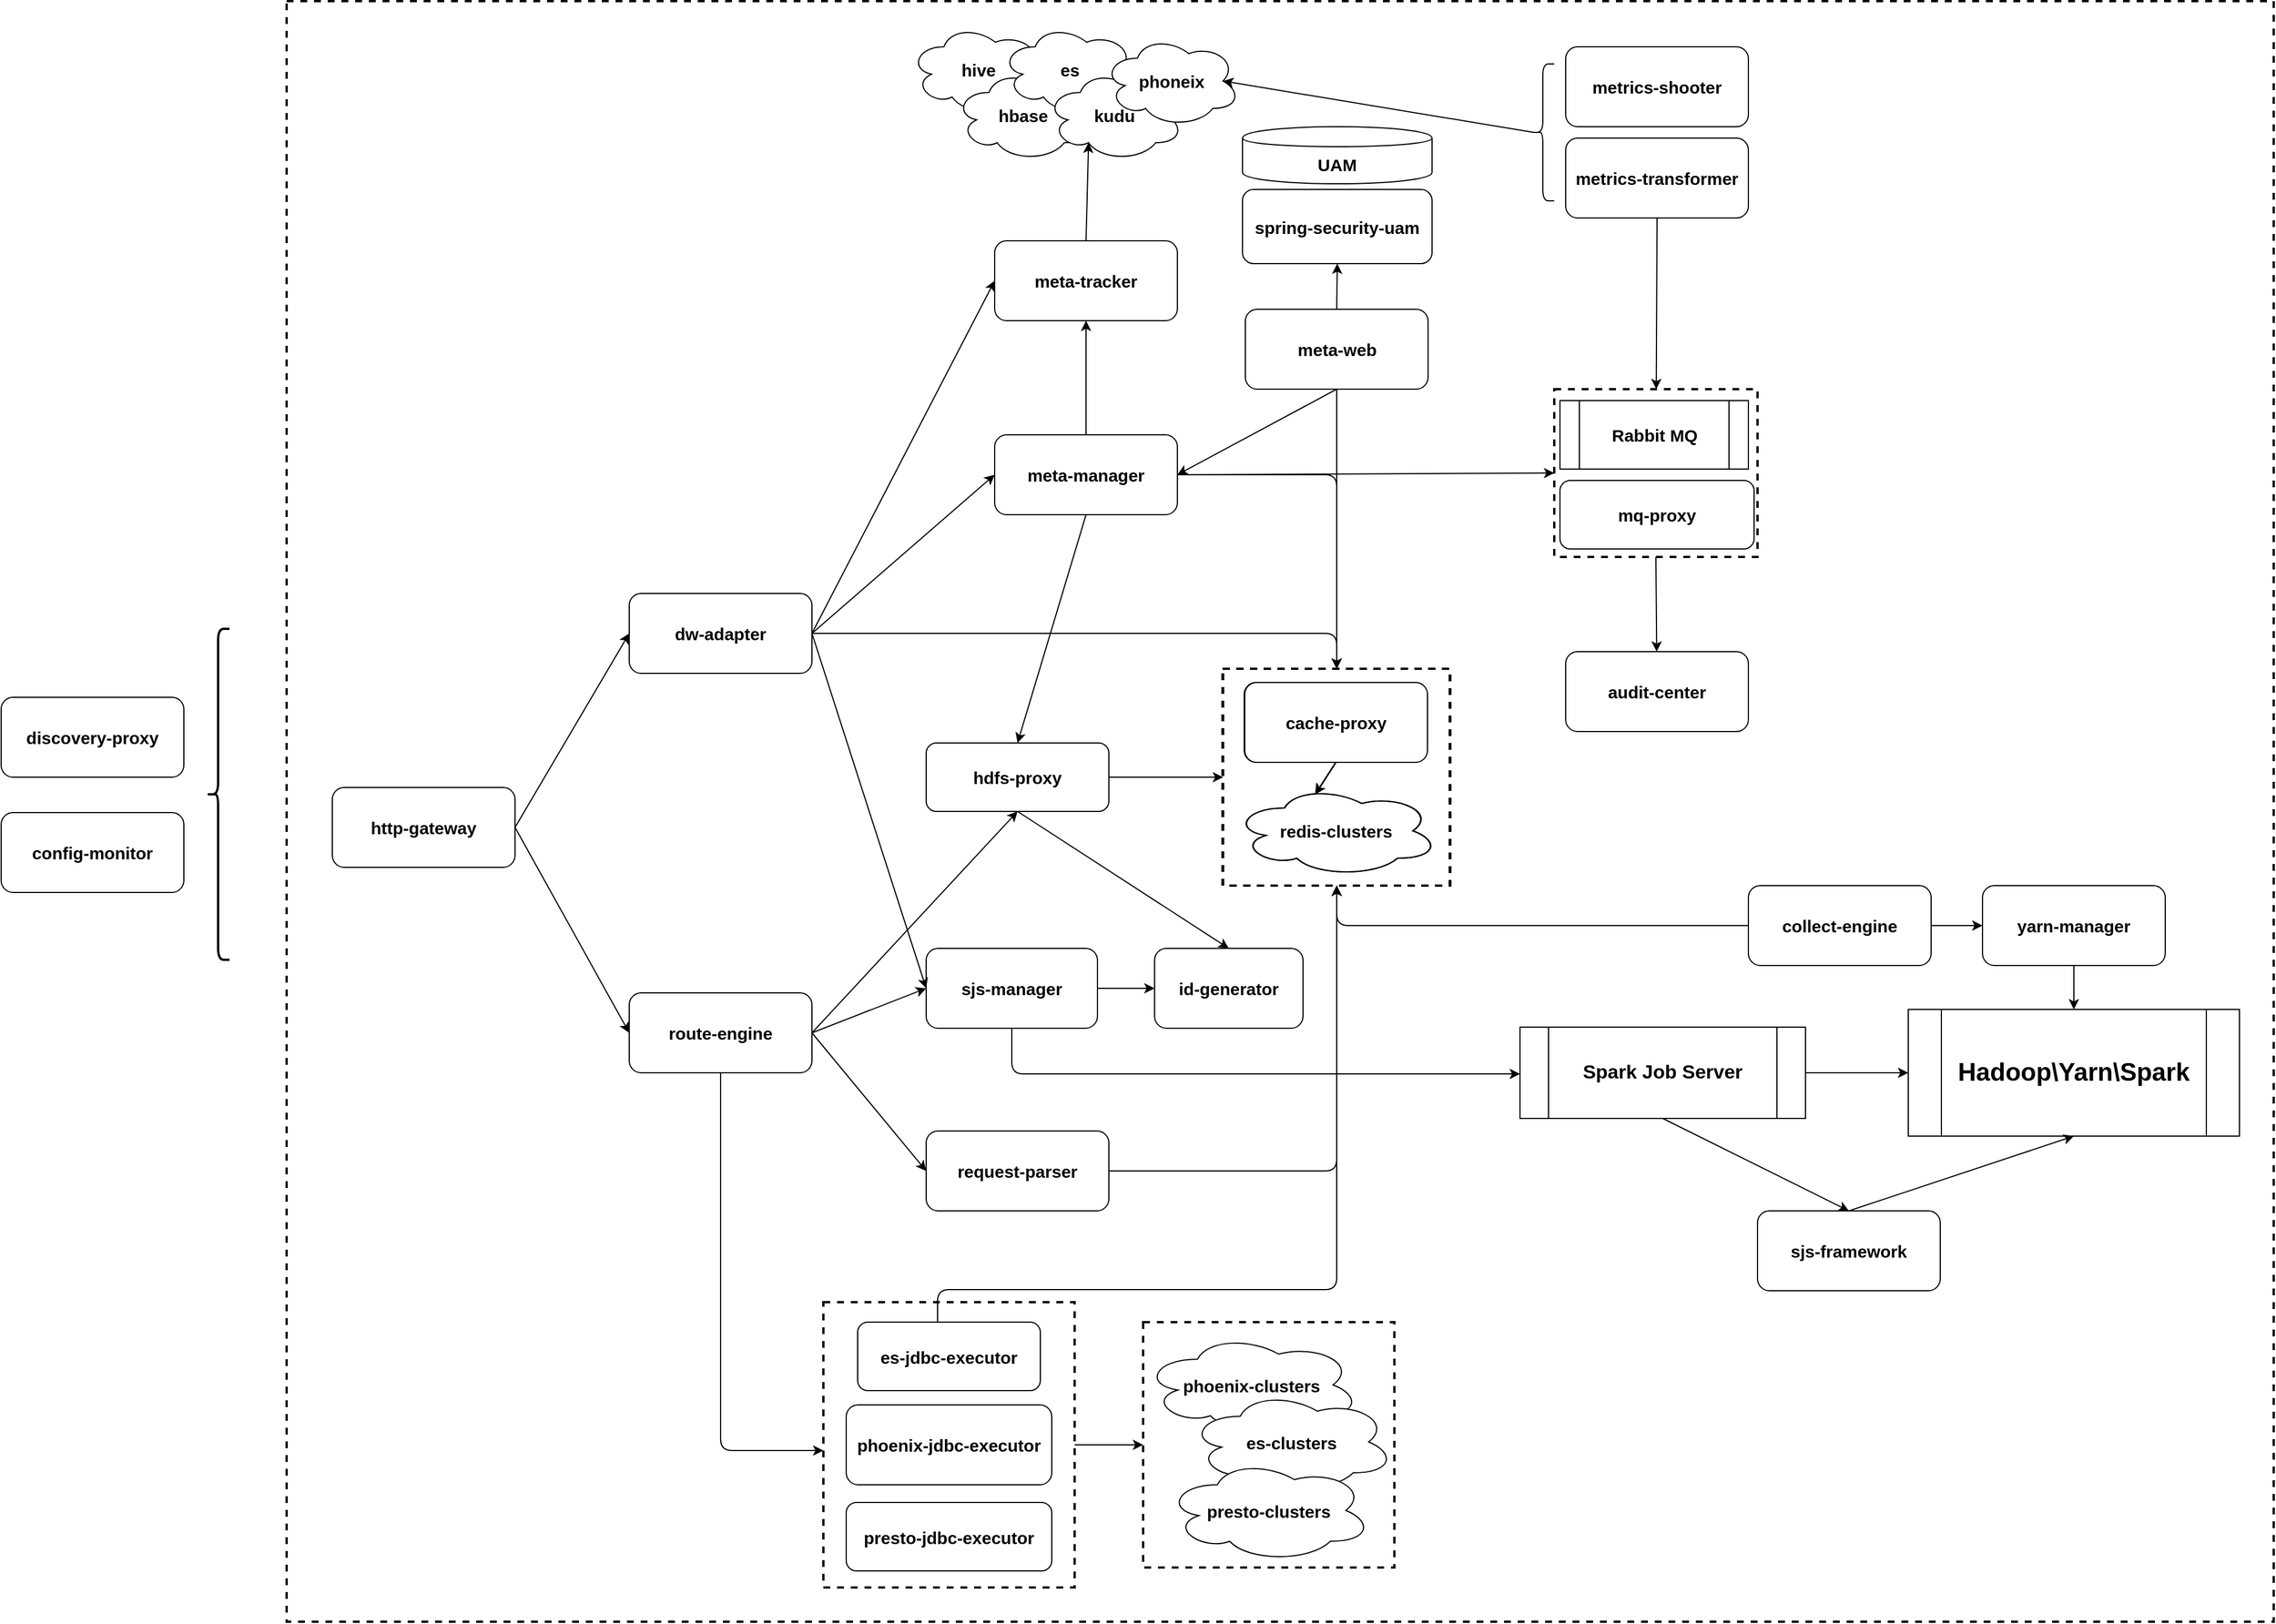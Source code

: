 <mxfile version="12.3.1" type="github" pages="1">
  <diagram id="PYrhTQeQlfIABqhHuDHg" name="第 1 页">
    <mxGraphModel dx="2370" dy="1287" grid="1" gridSize="10" guides="1" tooltips="1" connect="1" arrows="1" fold="1" page="1" pageScale="1" pageWidth="3000" pageHeight="2000" math="0" shadow="0">
      <root>
        <mxCell id="0"/>
        <mxCell id="1" parent="0"/>
        <mxCell id="rgw8zif3fMwUPYTsho88-86" value="" style="rounded=0;whiteSpace=wrap;html=1;strokeWidth=2;fillColor=none;dashed=1;" vertex="1" parent="1">
          <mxGeometry x="330" y="160" width="1740" height="1420" as="geometry"/>
        </mxCell>
        <mxCell id="rgw8zif3fMwUPYTsho88-25" value="" style="rounded=0;whiteSpace=wrap;html=1;strokeWidth=2;fillColor=none;dashed=1;" vertex="1" parent="1">
          <mxGeometry x="1150" y="745" width="199" height="190" as="geometry"/>
        </mxCell>
        <mxCell id="rgw8zif3fMwUPYTsho88-80" value="" style="group" vertex="1" connectable="0" parent="1">
          <mxGeometry x="1149.5" y="745" width="199" height="190" as="geometry"/>
        </mxCell>
        <mxCell id="rgw8zif3fMwUPYTsho88-81" value="" style="group" vertex="1" connectable="0" parent="rgw8zif3fMwUPYTsho88-80">
          <mxGeometry x="9" y="12" width="180" height="170" as="geometry"/>
        </mxCell>
        <mxCell id="rgw8zif3fMwUPYTsho88-82" value="&lt;h3&gt;&lt;span style=&quot;font-size: 15px&quot;&gt;cache-proxy&lt;/span&gt;&lt;/h3&gt;" style="rounded=1;whiteSpace=wrap;html=1;" vertex="1" parent="rgw8zif3fMwUPYTsho88-81">
          <mxGeometry x="10" width="160" height="70" as="geometry"/>
        </mxCell>
        <mxCell id="rgw8zif3fMwUPYTsho88-83" value="&lt;font style=&quot;font-size: 15px&quot;&gt;&lt;b&gt;redis-clusters&lt;/b&gt;&lt;/font&gt;" style="ellipse;shape=cloud;whiteSpace=wrap;html=1;strokeWidth=1;fillColor=none;" vertex="1" parent="rgw8zif3fMwUPYTsho88-81">
          <mxGeometry y="90" width="180" height="80" as="geometry"/>
        </mxCell>
        <mxCell id="rgw8zif3fMwUPYTsho88-84" value="" style="endArrow=classic;html=1;exitX=0.5;exitY=1;exitDx=0;exitDy=0;entryX=0.4;entryY=0.1;entryDx=0;entryDy=0;entryPerimeter=0;" edge="1" parent="rgw8zif3fMwUPYTsho88-81" source="rgw8zif3fMwUPYTsho88-82" target="rgw8zif3fMwUPYTsho88-83">
          <mxGeometry width="50" height="50" relative="1" as="geometry">
            <mxPoint x="240" y="120" as="sourcePoint"/>
            <mxPoint x="290" y="70" as="targetPoint"/>
          </mxGeometry>
        </mxCell>
        <mxCell id="rgw8zif3fMwUPYTsho88-85" value="" style="rounded=0;whiteSpace=wrap;html=1;strokeWidth=2;fillColor=none;dashed=1;" vertex="1" parent="rgw8zif3fMwUPYTsho88-80">
          <mxGeometry width="199" height="190" as="geometry"/>
        </mxCell>
        <mxCell id="SC0ZEZG3hTBKobqkoywg-1" value="&lt;h3&gt;&lt;font style=&quot;font-size: 15px&quot;&gt;http-gateway&lt;/font&gt;&lt;/h3&gt;" style="rounded=1;whiteSpace=wrap;html=1;" parent="1" vertex="1">
          <mxGeometry x="370" y="849" width="160" height="70" as="geometry"/>
        </mxCell>
        <mxCell id="SC0ZEZG3hTBKobqkoywg-2" value="&lt;h3&gt;&lt;font style=&quot;font-size: 15px&quot;&gt;route-engine&lt;/font&gt;&lt;/h3&gt;" style="rounded=1;whiteSpace=wrap;html=1;" parent="1" vertex="1">
          <mxGeometry x="630" y="1029" width="160" height="70" as="geometry"/>
        </mxCell>
        <mxCell id="SC0ZEZG3hTBKobqkoywg-3" value="&lt;h3&gt;&lt;font style=&quot;font-size: 15px&quot;&gt;dw-adapter&lt;/font&gt;&lt;/h3&gt;" style="rounded=1;whiteSpace=wrap;html=1;" parent="1" vertex="1">
          <mxGeometry x="630" y="679" width="160" height="70" as="geometry"/>
        </mxCell>
        <mxCell id="rgw8zif3fMwUPYTsho88-1" value="" style="endArrow=classic;html=1;exitX=1;exitY=0.5;exitDx=0;exitDy=0;entryX=0;entryY=0.5;entryDx=0;entryDy=0;" edge="1" parent="1" source="SC0ZEZG3hTBKobqkoywg-1" target="SC0ZEZG3hTBKobqkoywg-3">
          <mxGeometry width="50" height="50" relative="1" as="geometry">
            <mxPoint x="620" y="979" as="sourcePoint"/>
            <mxPoint x="670" y="929" as="targetPoint"/>
          </mxGeometry>
        </mxCell>
        <mxCell id="rgw8zif3fMwUPYTsho88-2" value="" style="endArrow=classic;html=1;exitX=1;exitY=0.5;exitDx=0;exitDy=0;entryX=0;entryY=0.5;entryDx=0;entryDy=0;" edge="1" parent="1" source="SC0ZEZG3hTBKobqkoywg-1" target="SC0ZEZG3hTBKobqkoywg-2">
          <mxGeometry width="50" height="50" relative="1" as="geometry">
            <mxPoint x="680" y="1009" as="sourcePoint"/>
            <mxPoint x="730" y="959" as="targetPoint"/>
          </mxGeometry>
        </mxCell>
        <mxCell id="rgw8zif3fMwUPYTsho88-10" value="" style="edgeStyle=elbowEdgeStyle;elbow=horizontal;endArrow=classic;html=1;exitX=0.5;exitY=1;exitDx=0;exitDy=0;" edge="1" parent="1" source="SC0ZEZG3hTBKobqkoywg-2" target="rgw8zif3fMwUPYTsho88-6">
          <mxGeometry width="50" height="50" relative="1" as="geometry">
            <mxPoint x="640" y="1299" as="sourcePoint"/>
            <mxPoint x="690" y="1249" as="targetPoint"/>
            <Array as="points">
              <mxPoint x="710" y="1430"/>
              <mxPoint x="710" y="1234"/>
            </Array>
          </mxGeometry>
        </mxCell>
        <mxCell id="rgw8zif3fMwUPYTsho88-17" value="" style="group" vertex="1" connectable="0" parent="1">
          <mxGeometry x="1080" y="1317.5" width="220" height="215" as="geometry"/>
        </mxCell>
        <mxCell id="rgw8zif3fMwUPYTsho88-14" value="" style="group" vertex="1" connectable="0" parent="rgw8zif3fMwUPYTsho88-17">
          <mxGeometry y="10" width="220" height="200" as="geometry"/>
        </mxCell>
        <mxCell id="rgw8zif3fMwUPYTsho88-11" value="&lt;font style=&quot;font-size: 15px&quot;&gt;&lt;b&gt;phoenix-clusters&lt;/b&gt;&lt;/font&gt;" style="ellipse;shape=cloud;whiteSpace=wrap;html=1;strokeWidth=1;fillColor=none;" vertex="1" parent="rgw8zif3fMwUPYTsho88-14">
          <mxGeometry width="190" height="90" as="geometry"/>
        </mxCell>
        <mxCell id="rgw8zif3fMwUPYTsho88-12" value="&lt;font style=&quot;font-size: 15px&quot;&gt;&lt;b&gt;es-clusters&lt;/b&gt;&lt;/font&gt;" style="ellipse;shape=cloud;whiteSpace=wrap;html=1;strokeWidth=1;" vertex="1" parent="rgw8zif3fMwUPYTsho88-14">
          <mxGeometry x="40" y="50" width="180" height="90" as="geometry"/>
        </mxCell>
        <mxCell id="rgw8zif3fMwUPYTsho88-13" value="&lt;font style=&quot;font-size: 15px&quot;&gt;&lt;b&gt;presto-clusters&lt;/b&gt;&lt;/font&gt;" style="ellipse;shape=cloud;whiteSpace=wrap;html=1;strokeWidth=1;" vertex="1" parent="rgw8zif3fMwUPYTsho88-14">
          <mxGeometry x="20" y="110" width="180" height="90" as="geometry"/>
        </mxCell>
        <mxCell id="rgw8zif3fMwUPYTsho88-16" value="" style="rounded=0;whiteSpace=wrap;html=1;strokeWidth=2;fillColor=none;dashed=1;" vertex="1" parent="rgw8zif3fMwUPYTsho88-17">
          <mxGeometry width="220" height="215" as="geometry"/>
        </mxCell>
        <mxCell id="rgw8zif3fMwUPYTsho88-18" value="" style="endArrow=classic;html=1;exitX=1;exitY=0.5;exitDx=0;exitDy=0;entryX=0;entryY=0.5;entryDx=0;entryDy=0;" edge="1" parent="1" source="rgw8zif3fMwUPYTsho88-6" target="rgw8zif3fMwUPYTsho88-16">
          <mxGeometry width="50" height="50" relative="1" as="geometry">
            <mxPoint x="1040" y="1450.5" as="sourcePoint"/>
            <mxPoint x="1090" y="1400.5" as="targetPoint"/>
          </mxGeometry>
        </mxCell>
        <mxCell id="rgw8zif3fMwUPYTsho88-27" value="&lt;h3&gt;&lt;font style=&quot;font-size: 15px&quot;&gt;request-parser&lt;/font&gt;&lt;/h3&gt;" style="rounded=1;whiteSpace=wrap;html=1;" vertex="1" parent="1">
          <mxGeometry x="890" y="1150" width="160" height="70" as="geometry"/>
        </mxCell>
        <mxCell id="rgw8zif3fMwUPYTsho88-28" value="" style="group" vertex="1" connectable="0" parent="1">
          <mxGeometry x="800" y="1300" width="220" height="250" as="geometry"/>
        </mxCell>
        <mxCell id="rgw8zif3fMwUPYTsho88-6" value="" style="rounded=0;whiteSpace=wrap;html=1;fillColor=none;dashed=1;strokeWidth=2;" vertex="1" parent="rgw8zif3fMwUPYTsho88-28">
          <mxGeometry width="220" height="250" as="geometry"/>
        </mxCell>
        <mxCell id="rgw8zif3fMwUPYTsho88-3" value="&lt;h3&gt;&lt;font style=&quot;font-size: 15px&quot;&gt;es-jdbc-executor&lt;/font&gt;&lt;/h3&gt;" style="rounded=1;whiteSpace=wrap;html=1;" vertex="1" parent="rgw8zif3fMwUPYTsho88-28">
          <mxGeometry x="30" y="17.5" width="160" height="60" as="geometry"/>
        </mxCell>
        <mxCell id="rgw8zif3fMwUPYTsho88-4" value="&lt;h3&gt;&lt;font style=&quot;font-size: 15px&quot;&gt;phoenix-jdbc-executor&lt;/font&gt;&lt;/h3&gt;" style="rounded=1;whiteSpace=wrap;html=1;" vertex="1" parent="rgw8zif3fMwUPYTsho88-28">
          <mxGeometry x="20" y="90" width="180" height="70" as="geometry"/>
        </mxCell>
        <mxCell id="rgw8zif3fMwUPYTsho88-5" value="&lt;h3&gt;&lt;font style=&quot;font-size: 15px&quot;&gt;presto-jdbc-executor&lt;/font&gt;&lt;/h3&gt;" style="rounded=1;whiteSpace=wrap;html=1;" vertex="1" parent="rgw8zif3fMwUPYTsho88-28">
          <mxGeometry x="20" y="175.5" width="180" height="60" as="geometry"/>
        </mxCell>
        <mxCell id="rgw8zif3fMwUPYTsho88-30" value="" style="edgeStyle=elbowEdgeStyle;elbow=vertical;endArrow=classic;html=1;entryX=0.5;entryY=1;entryDx=0;entryDy=0;" edge="1" parent="1" source="rgw8zif3fMwUPYTsho88-3" target="rgw8zif3fMwUPYTsho88-25">
          <mxGeometry width="50" height="50" relative="1" as="geometry">
            <mxPoint x="930" y="1379" as="sourcePoint"/>
            <mxPoint x="980" y="1329" as="targetPoint"/>
            <Array as="points">
              <mxPoint x="900" y="1289"/>
            </Array>
          </mxGeometry>
        </mxCell>
        <mxCell id="rgw8zif3fMwUPYTsho88-32" value="" style="endArrow=classic;html=1;exitX=1;exitY=0.5;exitDx=0;exitDy=0;entryX=0;entryY=0.5;entryDx=0;entryDy=0;" edge="1" parent="1" source="SC0ZEZG3hTBKobqkoywg-2" target="rgw8zif3fMwUPYTsho88-27">
          <mxGeometry width="50" height="50" relative="1" as="geometry">
            <mxPoint x="820" y="1089" as="sourcePoint"/>
            <mxPoint x="930" y="999" as="targetPoint"/>
          </mxGeometry>
        </mxCell>
        <mxCell id="rgw8zif3fMwUPYTsho88-33" value="&lt;span style=&quot;font-size: 15px&quot;&gt;&lt;b&gt;sjs-manager&lt;/b&gt;&lt;/span&gt;" style="rounded=1;whiteSpace=wrap;html=1;" vertex="1" parent="1">
          <mxGeometry x="890" y="990" width="150" height="70" as="geometry"/>
        </mxCell>
        <mxCell id="rgw8zif3fMwUPYTsho88-34" value="" style="endArrow=classic;html=1;exitX=1;exitY=0.5;exitDx=0;exitDy=0;entryX=0;entryY=0.5;entryDx=0;entryDy=0;" edge="1" parent="1" source="SC0ZEZG3hTBKobqkoywg-2" target="rgw8zif3fMwUPYTsho88-33">
          <mxGeometry width="50" height="50" relative="1" as="geometry">
            <mxPoint x="810" y="999" as="sourcePoint"/>
            <mxPoint x="860" y="949" as="targetPoint"/>
          </mxGeometry>
        </mxCell>
        <mxCell id="rgw8zif3fMwUPYTsho88-35" value="" style="endArrow=classic;html=1;exitX=1;exitY=0.5;exitDx=0;exitDy=0;entryX=0;entryY=0.5;entryDx=0;entryDy=0;" edge="1" parent="1" source="SC0ZEZG3hTBKobqkoywg-3" target="rgw8zif3fMwUPYTsho88-33">
          <mxGeometry width="50" height="50" relative="1" as="geometry">
            <mxPoint x="890" y="779" as="sourcePoint"/>
            <mxPoint x="940" y="729" as="targetPoint"/>
          </mxGeometry>
        </mxCell>
        <mxCell id="rgw8zif3fMwUPYTsho88-36" value="" style="edgeStyle=segmentEdgeStyle;endArrow=classic;html=1;exitX=1;exitY=0.5;exitDx=0;exitDy=0;entryX=0.5;entryY=1;entryDx=0;entryDy=0;" edge="1" parent="1" source="rgw8zif3fMwUPYTsho88-27" target="rgw8zif3fMwUPYTsho88-25">
          <mxGeometry width="50" height="50" relative="1" as="geometry">
            <mxPoint x="1040" y="1079" as="sourcePoint"/>
            <mxPoint x="1090" y="1029" as="targetPoint"/>
          </mxGeometry>
        </mxCell>
        <mxCell id="rgw8zif3fMwUPYTsho88-37" value="&lt;span style=&quot;font-size: 15px&quot;&gt;&lt;b&gt;meta-manager&lt;/b&gt;&lt;/span&gt;" style="rounded=1;whiteSpace=wrap;html=1;" vertex="1" parent="1">
          <mxGeometry x="950" y="540" width="160" height="70" as="geometry"/>
        </mxCell>
        <mxCell id="rgw8zif3fMwUPYTsho88-38" value="&lt;span style=&quot;font-size: 15px&quot;&gt;&lt;b&gt;meta-tracker&lt;/b&gt;&lt;/span&gt;" style="rounded=1;whiteSpace=wrap;html=1;" vertex="1" parent="1">
          <mxGeometry x="950" y="370" width="160" height="70" as="geometry"/>
        </mxCell>
        <mxCell id="rgw8zif3fMwUPYTsho88-39" value="" style="edgeStyle=segmentEdgeStyle;endArrow=classic;html=1;exitX=1;exitY=0.5;exitDx=0;exitDy=0;entryX=0.5;entryY=0;entryDx=0;entryDy=0;" edge="1" parent="1" source="rgw8zif3fMwUPYTsho88-37" target="rgw8zif3fMwUPYTsho88-25">
          <mxGeometry width="50" height="50" relative="1" as="geometry">
            <mxPoint x="1250" y="690" as="sourcePoint"/>
            <mxPoint x="1300" y="640" as="targetPoint"/>
          </mxGeometry>
        </mxCell>
        <mxCell id="rgw8zif3fMwUPYTsho88-40" value="" style="endArrow=classic;html=1;exitX=0.5;exitY=0;exitDx=0;exitDy=0;entryX=0.5;entryY=1;entryDx=0;entryDy=0;" edge="1" parent="1" source="rgw8zif3fMwUPYTsho88-37" target="rgw8zif3fMwUPYTsho88-38">
          <mxGeometry width="50" height="50" relative="1" as="geometry">
            <mxPoint x="1100" y="520" as="sourcePoint"/>
            <mxPoint x="1150" y="470" as="targetPoint"/>
          </mxGeometry>
        </mxCell>
        <mxCell id="rgw8zif3fMwUPYTsho88-41" value="" style="endArrow=classic;html=1;exitX=1;exitY=0.5;exitDx=0;exitDy=0;entryX=0;entryY=0.5;entryDx=0;entryDy=0;" edge="1" parent="1" source="SC0ZEZG3hTBKobqkoywg-3" target="rgw8zif3fMwUPYTsho88-37">
          <mxGeometry width="50" height="50" relative="1" as="geometry">
            <mxPoint x="840" y="720" as="sourcePoint"/>
            <mxPoint x="890" y="670" as="targetPoint"/>
          </mxGeometry>
        </mxCell>
        <mxCell id="rgw8zif3fMwUPYTsho88-42" value="" style="endArrow=classic;html=1;exitX=1;exitY=0.5;exitDx=0;exitDy=0;entryX=0;entryY=0.5;entryDx=0;entryDy=0;" edge="1" parent="1" source="SC0ZEZG3hTBKobqkoywg-3" target="rgw8zif3fMwUPYTsho88-38">
          <mxGeometry width="50" height="50" relative="1" as="geometry">
            <mxPoint x="750" y="639" as="sourcePoint"/>
            <mxPoint x="910" y="500" as="targetPoint"/>
          </mxGeometry>
        </mxCell>
        <mxCell id="rgw8zif3fMwUPYTsho88-43" value="" style="edgeStyle=segmentEdgeStyle;endArrow=classic;html=1;exitX=1;exitY=0.5;exitDx=0;exitDy=0;entryX=0.5;entryY=0;entryDx=0;entryDy=0;" edge="1" parent="1" source="SC0ZEZG3hTBKobqkoywg-3" target="rgw8zif3fMwUPYTsho88-25">
          <mxGeometry width="50" height="50" relative="1" as="geometry">
            <mxPoint x="1010" y="770" as="sourcePoint"/>
            <mxPoint x="1240" y="770" as="targetPoint"/>
          </mxGeometry>
        </mxCell>
        <mxCell id="rgw8zif3fMwUPYTsho88-49" value="" style="group" vertex="1" connectable="0" parent="1">
          <mxGeometry x="875.5" y="180" width="289.5" height="120" as="geometry"/>
        </mxCell>
        <mxCell id="rgw8zif3fMwUPYTsho88-44" value="&lt;font style=&quot;font-size: 15px&quot;&gt;&lt;b&gt;hive&lt;/b&gt;&lt;/font&gt;" style="ellipse;shape=cloud;whiteSpace=wrap;html=1;strokeWidth=1;fillColor=none;" vertex="1" parent="rgw8zif3fMwUPYTsho88-49">
          <mxGeometry width="120" height="80" as="geometry"/>
        </mxCell>
        <mxCell id="rgw8zif3fMwUPYTsho88-45" value="&lt;font style=&quot;font-size: 15px&quot;&gt;&lt;b&gt;hbase&lt;/b&gt;&lt;/font&gt;" style="ellipse;shape=cloud;whiteSpace=wrap;html=1;strokeWidth=1;" vertex="1" parent="rgw8zif3fMwUPYTsho88-49">
          <mxGeometry x="39.5" y="40" width="120" height="80" as="geometry"/>
        </mxCell>
        <mxCell id="rgw8zif3fMwUPYTsho88-46" value="&lt;font style=&quot;font-size: 15px&quot;&gt;&lt;b&gt;es&lt;/b&gt;&lt;/font&gt;" style="ellipse;shape=cloud;whiteSpace=wrap;html=1;strokeWidth=1;" vertex="1" parent="rgw8zif3fMwUPYTsho88-49">
          <mxGeometry x="80" width="120" height="80" as="geometry"/>
        </mxCell>
        <mxCell id="rgw8zif3fMwUPYTsho88-47" value="&lt;font style=&quot;font-size: 15px&quot;&gt;&lt;b&gt;kudu&lt;/b&gt;&lt;/font&gt;" style="ellipse;shape=cloud;whiteSpace=wrap;html=1;strokeWidth=1;" vertex="1" parent="rgw8zif3fMwUPYTsho88-49">
          <mxGeometry x="119.5" y="40" width="120" height="80" as="geometry"/>
        </mxCell>
        <mxCell id="rgw8zif3fMwUPYTsho88-48" value="&lt;font style=&quot;font-size: 15px&quot;&gt;&lt;b&gt;phoneix&lt;br&gt;&lt;/b&gt;&lt;/font&gt;" style="ellipse;shape=cloud;whiteSpace=wrap;html=1;strokeWidth=1;" vertex="1" parent="rgw8zif3fMwUPYTsho88-49">
          <mxGeometry x="169.5" y="10" width="120" height="80" as="geometry"/>
        </mxCell>
        <mxCell id="rgw8zif3fMwUPYTsho88-50" value="" style="endArrow=classic;html=1;exitX=0.5;exitY=0;exitDx=0;exitDy=0;entryX=0.31;entryY=0.8;entryDx=0;entryDy=0;entryPerimeter=0;" edge="1" parent="1" source="rgw8zif3fMwUPYTsho88-38" target="rgw8zif3fMwUPYTsho88-47">
          <mxGeometry width="50" height="50" relative="1" as="geometry">
            <mxPoint x="1110" y="370" as="sourcePoint"/>
            <mxPoint x="1160" y="320" as="targetPoint"/>
          </mxGeometry>
        </mxCell>
        <mxCell id="rgw8zif3fMwUPYTsho88-51" value="&lt;b&gt;&lt;font style=&quot;font-size: 15px&quot;&gt;hdfs-proxy&lt;/font&gt;&lt;/b&gt;" style="rounded=1;whiteSpace=wrap;html=1;strokeWidth=1;fillColor=none;" vertex="1" parent="1">
          <mxGeometry x="890" y="810" width="160" height="60" as="geometry"/>
        </mxCell>
        <mxCell id="rgw8zif3fMwUPYTsho88-53" value="" style="endArrow=classic;html=1;exitX=1;exitY=0.5;exitDx=0;exitDy=0;entryX=0.5;entryY=1;entryDx=0;entryDy=0;" edge="1" parent="1" source="SC0ZEZG3hTBKobqkoywg-2" target="rgw8zif3fMwUPYTsho88-51">
          <mxGeometry width="50" height="50" relative="1" as="geometry">
            <mxPoint x="780" y="1000" as="sourcePoint"/>
            <mxPoint x="830" y="950" as="targetPoint"/>
          </mxGeometry>
        </mxCell>
        <mxCell id="rgw8zif3fMwUPYTsho88-54" value="" style="endArrow=classic;html=1;exitX=0.5;exitY=1;exitDx=0;exitDy=0;entryX=0.5;entryY=0;entryDx=0;entryDy=0;" edge="1" parent="1" source="rgw8zif3fMwUPYTsho88-37" target="rgw8zif3fMwUPYTsho88-51">
          <mxGeometry width="50" height="50" relative="1" as="geometry">
            <mxPoint x="1050" y="700" as="sourcePoint"/>
            <mxPoint x="1100" y="650" as="targetPoint"/>
          </mxGeometry>
        </mxCell>
        <mxCell id="rgw8zif3fMwUPYTsho88-55" value="" style="endArrow=classic;html=1;exitX=1;exitY=0.5;exitDx=0;exitDy=0;entryX=0;entryY=0.5;entryDx=0;entryDy=0;" edge="1" parent="1" source="rgw8zif3fMwUPYTsho88-51" target="rgw8zif3fMwUPYTsho88-25">
          <mxGeometry width="50" height="50" relative="1" as="geometry">
            <mxPoint x="1020" y="930" as="sourcePoint"/>
            <mxPoint x="1070" y="880" as="targetPoint"/>
          </mxGeometry>
        </mxCell>
        <mxCell id="rgw8zif3fMwUPYTsho88-56" value="&lt;span style=&quot;font-size: 15px&quot;&gt;&lt;b&gt;id-generator&lt;/b&gt;&lt;/span&gt;" style="rounded=1;whiteSpace=wrap;html=1;" vertex="1" parent="1">
          <mxGeometry x="1090" y="990" width="130" height="70" as="geometry"/>
        </mxCell>
        <mxCell id="rgw8zif3fMwUPYTsho88-57" value="" style="endArrow=classic;html=1;exitX=1;exitY=0.5;exitDx=0;exitDy=0;entryX=0;entryY=0.5;entryDx=0;entryDy=0;" edge="1" parent="1" source="rgw8zif3fMwUPYTsho88-33" target="rgw8zif3fMwUPYTsho88-56">
          <mxGeometry width="50" height="50" relative="1" as="geometry">
            <mxPoint x="1080" y="1130" as="sourcePoint"/>
            <mxPoint x="1130" y="1080" as="targetPoint"/>
          </mxGeometry>
        </mxCell>
        <mxCell id="rgw8zif3fMwUPYTsho88-58" value="" style="endArrow=classic;html=1;exitX=0.5;exitY=1;exitDx=0;exitDy=0;entryX=0.5;entryY=0;entryDx=0;entryDy=0;" edge="1" parent="1" source="rgw8zif3fMwUPYTsho88-51" target="rgw8zif3fMwUPYTsho88-56">
          <mxGeometry width="50" height="50" relative="1" as="geometry">
            <mxPoint x="1050" y="970" as="sourcePoint"/>
            <mxPoint x="1100" y="920" as="targetPoint"/>
          </mxGeometry>
        </mxCell>
        <mxCell id="rgw8zif3fMwUPYTsho88-59" value="&lt;span style=&quot;font-size: 15px&quot;&gt;&lt;b&gt;meta-web&lt;/b&gt;&lt;/span&gt;" style="rounded=1;whiteSpace=wrap;html=1;" vertex="1" parent="1">
          <mxGeometry x="1169.5" y="430" width="160" height="70" as="geometry"/>
        </mxCell>
        <mxCell id="rgw8zif3fMwUPYTsho88-61" value="" style="endArrow=classic;html=1;exitX=0.5;exitY=1;exitDx=0;exitDy=0;entryX=1;entryY=0.5;entryDx=0;entryDy=0;" edge="1" parent="1" source="rgw8zif3fMwUPYTsho88-59" target="rgw8zif3fMwUPYTsho88-37">
          <mxGeometry width="50" height="50" relative="1" as="geometry">
            <mxPoint x="1330" y="570" as="sourcePoint"/>
            <mxPoint x="1380" y="520" as="targetPoint"/>
          </mxGeometry>
        </mxCell>
        <mxCell id="rgw8zif3fMwUPYTsho88-62" value="" style="endArrow=classic;html=1;exitX=0.5;exitY=1;exitDx=0;exitDy=0;" edge="1" parent="1" source="rgw8zif3fMwUPYTsho88-59" target="rgw8zif3fMwUPYTsho88-25">
          <mxGeometry width="50" height="50" relative="1" as="geometry">
            <mxPoint x="1290" y="620" as="sourcePoint"/>
            <mxPoint x="1340" y="570" as="targetPoint"/>
          </mxGeometry>
        </mxCell>
        <mxCell id="rgw8zif3fMwUPYTsho88-66" value="" style="group" vertex="1" connectable="0" parent="1">
          <mxGeometry x="1167" y="280" width="162" height="110" as="geometry"/>
        </mxCell>
        <mxCell id="rgw8zif3fMwUPYTsho88-64" value="&lt;b&gt;&lt;font style=&quot;font-size: 15px&quot;&gt;UAM&lt;/font&gt;&lt;/b&gt;" style="shape=cylinder;whiteSpace=wrap;html=1;boundedLbl=1;backgroundOutline=1;strokeWidth=1;fillColor=none;" vertex="1" parent="rgw8zif3fMwUPYTsho88-66">
          <mxGeometry y="-10" width="166" height="50" as="geometry"/>
        </mxCell>
        <mxCell id="rgw8zif3fMwUPYTsho88-65" value="&lt;font size=&quot;1&quot;&gt;&lt;b style=&quot;font-size: 15px&quot;&gt;spring-security-uam&lt;/b&gt;&lt;/font&gt;" style="rounded=1;whiteSpace=wrap;html=1;strokeWidth=1;fillColor=none;" vertex="1" parent="rgw8zif3fMwUPYTsho88-66">
          <mxGeometry y="45" width="166" height="65" as="geometry"/>
        </mxCell>
        <mxCell id="rgw8zif3fMwUPYTsho88-67" value="" style="endArrow=classic;html=1;exitX=0.5;exitY=0;exitDx=0;exitDy=0;entryX=0.5;entryY=1;entryDx=0;entryDy=0;" edge="1" parent="1" source="rgw8zif3fMwUPYTsho88-59" target="rgw8zif3fMwUPYTsho88-65">
          <mxGeometry width="50" height="50" relative="1" as="geometry">
            <mxPoint x="1300" y="410" as="sourcePoint"/>
            <mxPoint x="1350" y="360" as="targetPoint"/>
          </mxGeometry>
        </mxCell>
        <mxCell id="rgw8zif3fMwUPYTsho88-68" value="&lt;b&gt;&lt;font style=&quot;font-size: 17px&quot;&gt;Spark Job Server&lt;/font&gt;&lt;/b&gt;" style="shape=process;whiteSpace=wrap;html=1;backgroundOutline=1;strokeWidth=1;fillColor=none;" vertex="1" parent="1">
          <mxGeometry x="1410" y="1059" width="250" height="80" as="geometry"/>
        </mxCell>
        <mxCell id="rgw8zif3fMwUPYTsho88-71" value="" style="edgeStyle=segmentEdgeStyle;endArrow=classic;html=1;exitX=0.5;exitY=1;exitDx=0;exitDy=0;" edge="1" parent="1" source="rgw8zif3fMwUPYTsho88-33" target="rgw8zif3fMwUPYTsho88-68">
          <mxGeometry width="50" height="50" relative="1" as="geometry">
            <mxPoint x="1090" y="1150" as="sourcePoint"/>
            <mxPoint x="1140" y="1100" as="targetPoint"/>
            <Array as="points">
              <mxPoint x="965" y="1100"/>
            </Array>
          </mxGeometry>
        </mxCell>
        <mxCell id="rgw8zif3fMwUPYTsho88-72" value="&lt;b&gt;&lt;font style=&quot;font-size: 22px&quot;&gt;Hadoop\Yarn\Spark&lt;/font&gt;&lt;/b&gt;" style="shape=process;whiteSpace=wrap;html=1;backgroundOutline=1;strokeWidth=1;fillColor=none;" vertex="1" parent="1">
          <mxGeometry x="1750" y="1043.5" width="290" height="111" as="geometry"/>
        </mxCell>
        <mxCell id="rgw8zif3fMwUPYTsho88-73" value="" style="endArrow=classic;html=1;exitX=1;exitY=0.5;exitDx=0;exitDy=0;entryX=0;entryY=0.5;entryDx=0;entryDy=0;" edge="1" parent="1" source="rgw8zif3fMwUPYTsho88-68" target="rgw8zif3fMwUPYTsho88-72">
          <mxGeometry width="50" height="50" relative="1" as="geometry">
            <mxPoint x="1650" y="1270" as="sourcePoint"/>
            <mxPoint x="1700" y="1220" as="targetPoint"/>
          </mxGeometry>
        </mxCell>
        <mxCell id="rgw8zif3fMwUPYTsho88-74" value="&lt;span style=&quot;font-size: 15px&quot;&gt;&lt;b&gt;yarn-manager&lt;/b&gt;&lt;/span&gt;" style="rounded=1;whiteSpace=wrap;html=1;" vertex="1" parent="1">
          <mxGeometry x="1815" y="935" width="160" height="70" as="geometry"/>
        </mxCell>
        <mxCell id="rgw8zif3fMwUPYTsho88-75" value="" style="endArrow=classic;html=1;exitX=0.5;exitY=1;exitDx=0;exitDy=0;entryX=0.5;entryY=0;entryDx=0;entryDy=0;" edge="1" parent="1" source="rgw8zif3fMwUPYTsho88-74" target="rgw8zif3fMwUPYTsho88-72">
          <mxGeometry width="50" height="50" relative="1" as="geometry">
            <mxPoint x="1910" y="1250" as="sourcePoint"/>
            <mxPoint x="1960" y="1200" as="targetPoint"/>
          </mxGeometry>
        </mxCell>
        <mxCell id="rgw8zif3fMwUPYTsho88-76" value="&lt;span style=&quot;font-size: 15px&quot;&gt;&lt;b&gt;collect-engine&lt;/b&gt;&lt;/span&gt;" style="rounded=1;whiteSpace=wrap;html=1;" vertex="1" parent="1">
          <mxGeometry x="1610" y="935" width="160" height="70" as="geometry"/>
        </mxCell>
        <mxCell id="rgw8zif3fMwUPYTsho88-77" value="" style="endArrow=classic;html=1;exitX=1;exitY=0.5;exitDx=0;exitDy=0;entryX=0;entryY=0.5;entryDx=0;entryDy=0;" edge="1" parent="1" source="rgw8zif3fMwUPYTsho88-76" target="rgw8zif3fMwUPYTsho88-74">
          <mxGeometry width="50" height="50" relative="1" as="geometry">
            <mxPoint x="1800" y="1091" as="sourcePoint"/>
            <mxPoint x="1850" y="1041" as="targetPoint"/>
          </mxGeometry>
        </mxCell>
        <mxCell id="rgw8zif3fMwUPYTsho88-79" value="" style="edgeStyle=segmentEdgeStyle;endArrow=classic;html=1;exitX=0;exitY=0.5;exitDx=0;exitDy=0;entryX=0.5;entryY=1;entryDx=0;entryDy=0;" edge="1" parent="1" source="rgw8zif3fMwUPYTsho88-76" target="rgw8zif3fMwUPYTsho88-25">
          <mxGeometry width="50" height="50" relative="1" as="geometry">
            <mxPoint x="1500" y="990" as="sourcePoint"/>
            <mxPoint x="1550" y="940" as="targetPoint"/>
            <Array as="points">
              <mxPoint x="1249" y="970"/>
            </Array>
          </mxGeometry>
        </mxCell>
        <mxCell id="rgw8zif3fMwUPYTsho88-24" value="" style="group" vertex="1" connectable="0" parent="1">
          <mxGeometry x="1159" y="757" width="180" height="170" as="geometry"/>
        </mxCell>
        <mxCell id="rgw8zif3fMwUPYTsho88-20" value="&lt;h3&gt;&lt;span style=&quot;font-size: 15px&quot;&gt;cache-proxy&lt;/span&gt;&lt;/h3&gt;" style="rounded=1;whiteSpace=wrap;html=1;" vertex="1" parent="rgw8zif3fMwUPYTsho88-24">
          <mxGeometry x="10" width="160" height="70" as="geometry"/>
        </mxCell>
        <mxCell id="rgw8zif3fMwUPYTsho88-21" value="" style="ellipse;shape=cloud;whiteSpace=wrap;html=1;strokeWidth=1;fillColor=none;" vertex="1" parent="rgw8zif3fMwUPYTsho88-24">
          <mxGeometry y="90" width="180" height="80" as="geometry"/>
        </mxCell>
        <mxCell id="rgw8zif3fMwUPYTsho88-23" value="" style="endArrow=classic;html=1;exitX=0.5;exitY=1;exitDx=0;exitDy=0;entryX=0.4;entryY=0.1;entryDx=0;entryDy=0;entryPerimeter=0;" edge="1" parent="rgw8zif3fMwUPYTsho88-24" source="rgw8zif3fMwUPYTsho88-20" target="rgw8zif3fMwUPYTsho88-21">
          <mxGeometry width="50" height="50" relative="1" as="geometry">
            <mxPoint x="240" y="120" as="sourcePoint"/>
            <mxPoint x="290" y="70" as="targetPoint"/>
          </mxGeometry>
        </mxCell>
        <mxCell id="rgw8zif3fMwUPYTsho88-91" value="" style="group" vertex="1" connectable="0" parent="1">
          <mxGeometry x="80" y="770" width="160" height="171" as="geometry"/>
        </mxCell>
        <mxCell id="rgw8zif3fMwUPYTsho88-87" value="&lt;h3&gt;&lt;font style=&quot;font-size: 15px&quot;&gt;discovery-proxy&lt;/font&gt;&lt;/h3&gt;" style="rounded=1;whiteSpace=wrap;html=1;" vertex="1" parent="rgw8zif3fMwUPYTsho88-91">
          <mxGeometry width="160" height="70" as="geometry"/>
        </mxCell>
        <mxCell id="rgw8zif3fMwUPYTsho88-90" value="&lt;b&gt;&lt;font style=&quot;font-size: 15px&quot;&gt;config-monitor&lt;/font&gt;&lt;/b&gt;" style="rounded=1;whiteSpace=wrap;html=1;" vertex="1" parent="rgw8zif3fMwUPYTsho88-91">
          <mxGeometry y="101" width="160" height="70" as="geometry"/>
        </mxCell>
        <mxCell id="rgw8zif3fMwUPYTsho88-92" value="" style="shape=curlyBracket;whiteSpace=wrap;html=1;rounded=1;strokeWidth=2;fillColor=none;" vertex="1" parent="1">
          <mxGeometry x="260" y="710" width="20" height="290" as="geometry"/>
        </mxCell>
        <mxCell id="rgw8zif3fMwUPYTsho88-99" value="" style="group" vertex="1" connectable="0" parent="1">
          <mxGeometry x="1440" y="500" width="178" height="147" as="geometry"/>
        </mxCell>
        <mxCell id="rgw8zif3fMwUPYTsho88-97" value="" style="group" vertex="1" connectable="0" parent="rgw8zif3fMwUPYTsho88-99">
          <mxGeometry x="5" y="10" width="170" height="130" as="geometry"/>
        </mxCell>
        <mxCell id="rgw8zif3fMwUPYTsho88-94" value="&lt;font style=&quot;font-size: 15px&quot;&gt;&lt;b&gt;Rabbit MQ&lt;/b&gt;&lt;/font&gt;" style="shape=process;whiteSpace=wrap;html=1;backgroundOutline=1;strokeWidth=1;fillColor=none;" vertex="1" parent="rgw8zif3fMwUPYTsho88-97">
          <mxGeometry width="165" height="60" as="geometry"/>
        </mxCell>
        <mxCell id="rgw8zif3fMwUPYTsho88-96" value="&lt;span style=&quot;font-size: 15px&quot;&gt;&lt;b&gt;mq-proxy&lt;/b&gt;&lt;/span&gt;" style="rounded=1;whiteSpace=wrap;html=1;" vertex="1" parent="rgw8zif3fMwUPYTsho88-97">
          <mxGeometry y="70" width="170" height="60" as="geometry"/>
        </mxCell>
        <mxCell id="rgw8zif3fMwUPYTsho88-98" value="" style="rounded=0;whiteSpace=wrap;html=1;strokeWidth=2;fillColor=none;dashed=1;" vertex="1" parent="rgw8zif3fMwUPYTsho88-99">
          <mxGeometry width="178" height="147" as="geometry"/>
        </mxCell>
        <mxCell id="rgw8zif3fMwUPYTsho88-102" value="" style="endArrow=classic;html=1;exitX=1;exitY=0.5;exitDx=0;exitDy=0;entryX=0;entryY=0.5;entryDx=0;entryDy=0;" edge="1" parent="1" source="rgw8zif3fMwUPYTsho88-37" target="rgw8zif3fMwUPYTsho88-98">
          <mxGeometry width="50" height="50" relative="1" as="geometry">
            <mxPoint x="1340" y="620" as="sourcePoint"/>
            <mxPoint x="1390" y="570" as="targetPoint"/>
          </mxGeometry>
        </mxCell>
        <mxCell id="rgw8zif3fMwUPYTsho88-105" value="" style="group" vertex="1" connectable="0" parent="1">
          <mxGeometry x="1450" y="200" width="160" height="150" as="geometry"/>
        </mxCell>
        <mxCell id="rgw8zif3fMwUPYTsho88-103" value="&lt;span style=&quot;font-size: 15px&quot;&gt;&lt;b&gt;metrics-shooter&lt;/b&gt;&lt;/span&gt;" style="rounded=1;whiteSpace=wrap;html=1;" vertex="1" parent="rgw8zif3fMwUPYTsho88-105">
          <mxGeometry width="160" height="70" as="geometry"/>
        </mxCell>
        <mxCell id="rgw8zif3fMwUPYTsho88-104" value="&lt;span style=&quot;font-size: 15px&quot;&gt;&lt;b&gt;metrics-transformer&lt;/b&gt;&lt;/span&gt;" style="rounded=1;whiteSpace=wrap;html=1;" vertex="1" parent="rgw8zif3fMwUPYTsho88-105">
          <mxGeometry y="80" width="160" height="70" as="geometry"/>
        </mxCell>
        <mxCell id="rgw8zif3fMwUPYTsho88-107" value="" style="shape=curlyBracket;whiteSpace=wrap;html=1;rounded=1;strokeWidth=1;fillColor=none;" vertex="1" parent="1">
          <mxGeometry x="1420" y="215" width="20" height="120" as="geometry"/>
        </mxCell>
        <mxCell id="rgw8zif3fMwUPYTsho88-108" value="" style="endArrow=classic;html=1;exitX=0.1;exitY=0.5;exitDx=0;exitDy=0;exitPerimeter=0;entryX=0.875;entryY=0.5;entryDx=0;entryDy=0;entryPerimeter=0;" edge="1" parent="1" source="rgw8zif3fMwUPYTsho88-107" target="rgw8zif3fMwUPYTsho88-48">
          <mxGeometry width="50" height="50" relative="1" as="geometry">
            <mxPoint x="1350" y="250" as="sourcePoint"/>
            <mxPoint x="1400" y="200" as="targetPoint"/>
          </mxGeometry>
        </mxCell>
        <mxCell id="rgw8zif3fMwUPYTsho88-109" value="" style="endArrow=classic;html=1;exitX=0.5;exitY=1;exitDx=0;exitDy=0;" edge="1" parent="1" source="rgw8zif3fMwUPYTsho88-104" target="rgw8zif3fMwUPYTsho88-98">
          <mxGeometry width="50" height="50" relative="1" as="geometry">
            <mxPoint x="1570" y="440" as="sourcePoint"/>
            <mxPoint x="1620" y="390" as="targetPoint"/>
          </mxGeometry>
        </mxCell>
        <mxCell id="rgw8zif3fMwUPYTsho88-110" value="&lt;span style=&quot;font-size: 15px&quot;&gt;&lt;b&gt;audit-center&lt;/b&gt;&lt;/span&gt;" style="rounded=1;whiteSpace=wrap;html=1;" vertex="1" parent="1">
          <mxGeometry x="1450" y="730" width="160" height="70" as="geometry"/>
        </mxCell>
        <mxCell id="rgw8zif3fMwUPYTsho88-111" value="" style="endArrow=classic;html=1;exitX=0.5;exitY=1;exitDx=0;exitDy=0;" edge="1" parent="1" source="rgw8zif3fMwUPYTsho88-98" target="rgw8zif3fMwUPYTsho88-110">
          <mxGeometry width="50" height="50" relative="1" as="geometry">
            <mxPoint x="1590" y="730" as="sourcePoint"/>
            <mxPoint x="1640" y="680" as="targetPoint"/>
          </mxGeometry>
        </mxCell>
        <mxCell id="rgw8zif3fMwUPYTsho88-112" value="&lt;h3&gt;&lt;font style=&quot;font-size: 15px&quot;&gt;sjs-framework&lt;/font&gt;&lt;/h3&gt;" style="rounded=1;whiteSpace=wrap;html=1;" vertex="1" parent="1">
          <mxGeometry x="1618" y="1220" width="160" height="70" as="geometry"/>
        </mxCell>
        <mxCell id="rgw8zif3fMwUPYTsho88-113" value="" style="endArrow=classic;html=1;exitX=0.5;exitY=1;exitDx=0;exitDy=0;entryX=0.5;entryY=0;entryDx=0;entryDy=0;" edge="1" parent="1" source="rgw8zif3fMwUPYTsho88-68" target="rgw8zif3fMwUPYTsho88-112">
          <mxGeometry width="50" height="50" relative="1" as="geometry">
            <mxPoint x="1640" y="1230" as="sourcePoint"/>
            <mxPoint x="1690" y="1180" as="targetPoint"/>
          </mxGeometry>
        </mxCell>
        <mxCell id="rgw8zif3fMwUPYTsho88-114" value="" style="endArrow=classic;html=1;exitX=0.5;exitY=0;exitDx=0;exitDy=0;entryX=0.5;entryY=1;entryDx=0;entryDy=0;" edge="1" parent="1" source="rgw8zif3fMwUPYTsho88-112" target="rgw8zif3fMwUPYTsho88-72">
          <mxGeometry width="50" height="50" relative="1" as="geometry">
            <mxPoint x="1560" y="1230" as="sourcePoint"/>
            <mxPoint x="1610" y="1180" as="targetPoint"/>
          </mxGeometry>
        </mxCell>
      </root>
    </mxGraphModel>
  </diagram>
</mxfile>

